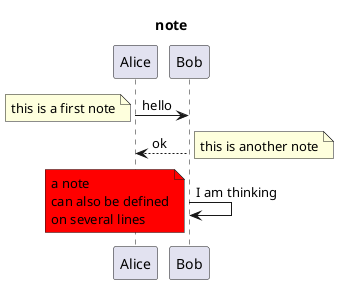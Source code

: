 @startuml

title note

Alice -> Bob: hello
note left: this is a first note

Alice <-- Bob: ok
note right: this is another note

Bob -> Bob: I am thinking
note left #red
    a note
    can also be defined
    on several lines
end note

@enduml